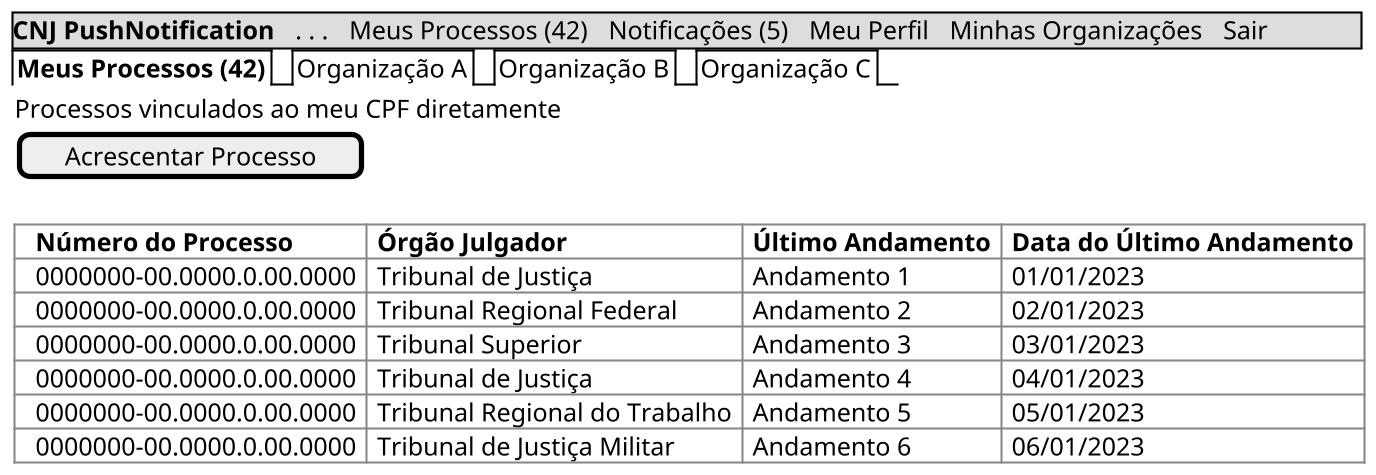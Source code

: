 @startsalt Lista de Processos do Usuário
skinparam dpi 200

{
    {* <b>CNJ PushNotification | . . . | Meus Processos (42) | Notificações (5) | Meu Perfil | Minhas Organizações | Sair }

    {/ <b>Meus Processos (42) | Organização A | Organização B | Organização C}
    {
    Processos vinculados ao meu CPF diretamente
    [Acrescentar Processo]
    .
        {T#
        +<b>Número do Processo | <b>Órgão Julgador | <b>Último Andamento | <b>Data do Último Andamento
        +0000000-00.0000.0.00.0000 | Tribunal de Justiça | Andamento 1 | 01/01/2023
        +0000000-00.0000.0.00.0000 | Tribunal Regional Federal | Andamento 2 | 02/01/2023
        +0000000-00.0000.0.00.0000 | Tribunal Superior | Andamento 3 | 03/01/2023
        +0000000-00.0000.0.00.0000 | Tribunal de Justiça | Andamento 4 | 04/01/2023
        +0000000-00.0000.0.00.0000 | Tribunal Regional do Trabalho | Andamento 5 | 05/01/2023
        +0000000-00.0000.0.00.0000 | Tribunal de Justiça Militar | Andamento 6 | 06/01/2023
        }
    .
    }
}
@endsalt
